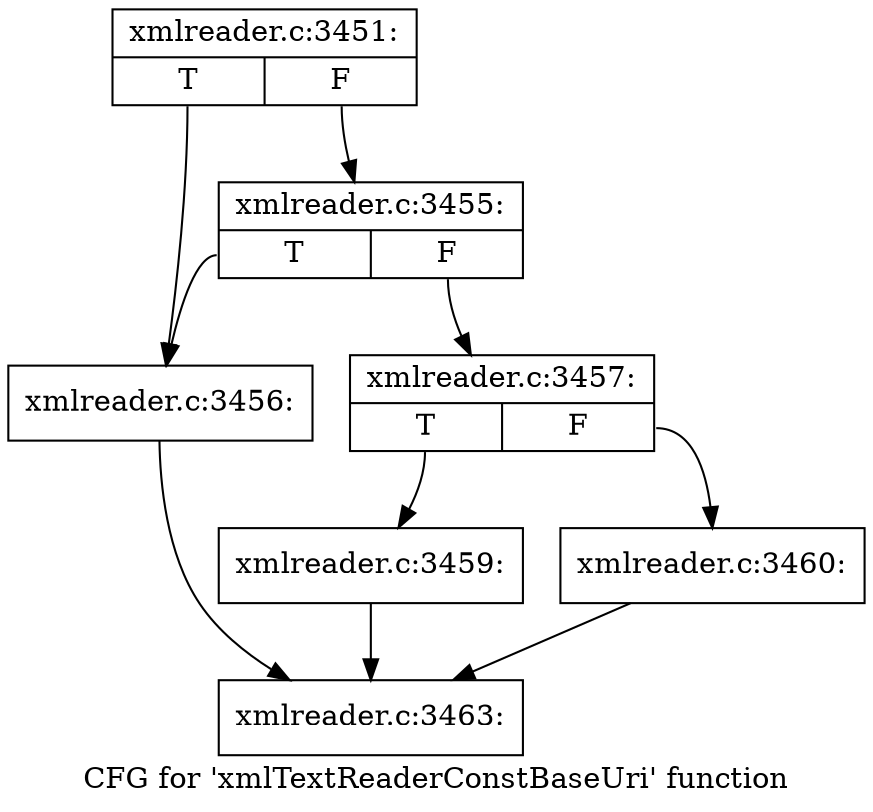 digraph "CFG for 'xmlTextReaderConstBaseUri' function" {
	label="CFG for 'xmlTextReaderConstBaseUri' function";

	Node0x47fd670 [shape=record,label="{xmlreader.c:3451:|{<s0>T|<s1>F}}"];
	Node0x47fd670:s0 -> Node0x47fc640;
	Node0x47fd670:s1 -> Node0x47fc6e0;
	Node0x47fc6e0 [shape=record,label="{xmlreader.c:3455:|{<s0>T|<s1>F}}"];
	Node0x47fc6e0:s0 -> Node0x47fc640;
	Node0x47fc6e0:s1 -> Node0x47fc690;
	Node0x47fc640 [shape=record,label="{xmlreader.c:3456:}"];
	Node0x47fc640 -> Node0x47fcd80;
	Node0x47fc690 [shape=record,label="{xmlreader.c:3457:|{<s0>T|<s1>F}}"];
	Node0x47fc690:s0 -> Node0x47fe990;
	Node0x47fc690:s1 -> Node0x47fe9e0;
	Node0x47fe990 [shape=record,label="{xmlreader.c:3459:}"];
	Node0x47fe990 -> Node0x47fcd80;
	Node0x47fe9e0 [shape=record,label="{xmlreader.c:3460:}"];
	Node0x47fe9e0 -> Node0x47fcd80;
	Node0x47fcd80 [shape=record,label="{xmlreader.c:3463:}"];
}
